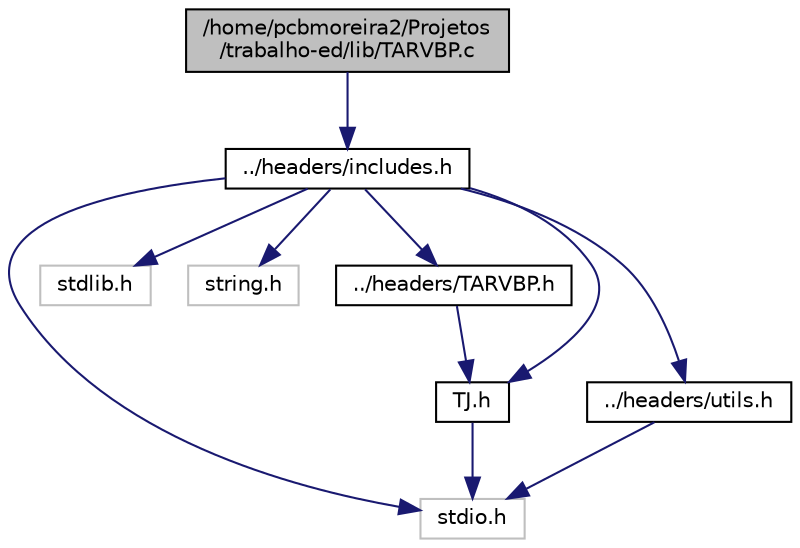 digraph "/home/pcbmoreira2/Projetos/trabalho-ed/lib/TARVBP.c"
{
 // LATEX_PDF_SIZE
  edge [fontname="Helvetica",fontsize="10",labelfontname="Helvetica",labelfontsize="10"];
  node [fontname="Helvetica",fontsize="10",shape=record];
  Node1 [label="/home/pcbmoreira2/Projetos\l/trabalho-ed/lib/TARVBP.c",height=0.2,width=0.4,color="black", fillcolor="grey75", style="filled", fontcolor="black",tooltip="Funções relacionadas ao funcionamento da Árvore B+."];
  Node1 -> Node2 [color="midnightblue",fontsize="10",style="solid"];
  Node2 [label="../headers/includes.h",height=0.2,width=0.4,color="black", fillcolor="white", style="filled",URL="$includes_8h_source.html",tooltip=" "];
  Node2 -> Node3 [color="midnightblue",fontsize="10",style="solid"];
  Node3 [label="stdio.h",height=0.2,width=0.4,color="grey75", fillcolor="white", style="filled",tooltip=" "];
  Node2 -> Node4 [color="midnightblue",fontsize="10",style="solid"];
  Node4 [label="stdlib.h",height=0.2,width=0.4,color="grey75", fillcolor="white", style="filled",tooltip=" "];
  Node2 -> Node5 [color="midnightblue",fontsize="10",style="solid"];
  Node5 [label="string.h",height=0.2,width=0.4,color="grey75", fillcolor="white", style="filled",tooltip=" "];
  Node2 -> Node6 [color="midnightblue",fontsize="10",style="solid"];
  Node6 [label="../headers/TARVBP.h",height=0.2,width=0.4,color="black", fillcolor="white", style="filled",URL="$TARVBP_8h.html",tooltip="Arquivo cabeçalho da árvore B+."];
  Node6 -> Node7 [color="midnightblue",fontsize="10",style="solid"];
  Node7 [label="TJ.h",height=0.2,width=0.4,color="black", fillcolor="white", style="filled",URL="$TJ_8h_source.html",tooltip=" "];
  Node7 -> Node3 [color="midnightblue",fontsize="10",style="solid"];
  Node2 -> Node8 [color="midnightblue",fontsize="10",style="solid"];
  Node8 [label="../headers/utils.h",height=0.2,width=0.4,color="black", fillcolor="white", style="filled",URL="$utils_8h_source.html",tooltip=" "];
  Node8 -> Node3 [color="midnightblue",fontsize="10",style="solid"];
  Node2 -> Node7 [color="midnightblue",fontsize="10",style="solid"];
}
